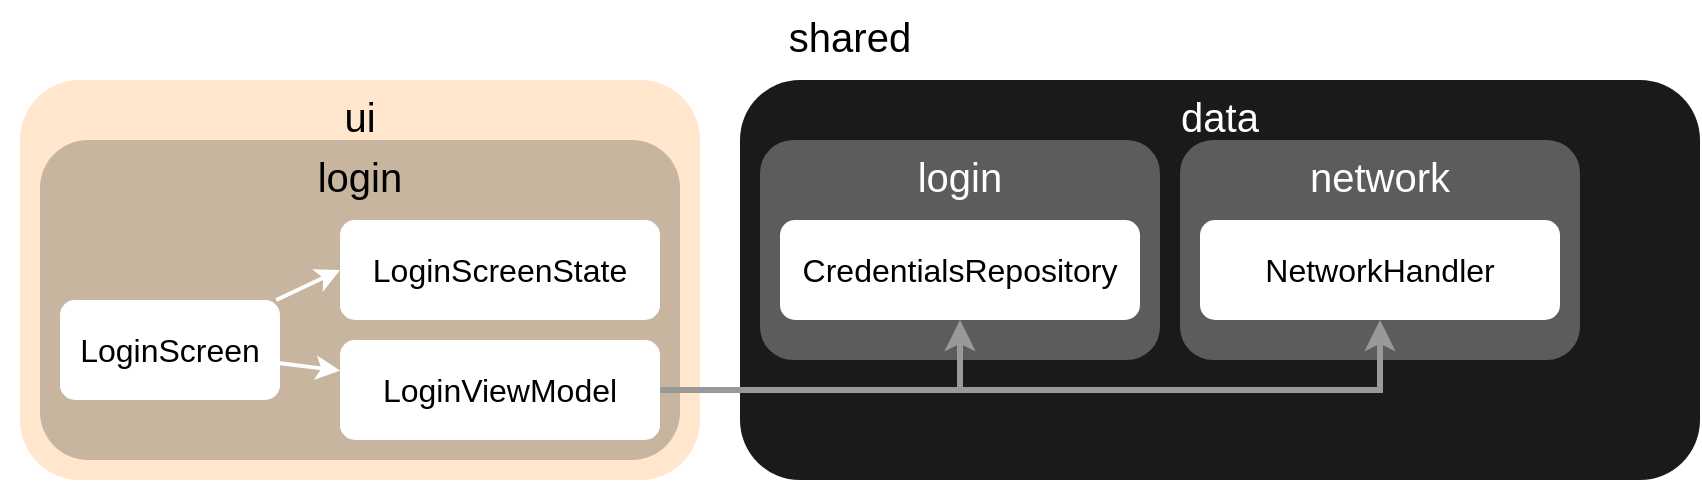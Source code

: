 <mxfile version="26.2.2">
  <diagram name="Page-1" id="wZWTWC_oi58wXO6Q7SoA">
    <mxGraphModel dx="974" dy="766" grid="1" gridSize="10" guides="1" tooltips="1" connect="1" arrows="1" fold="1" page="1" pageScale="1" pageWidth="850" pageHeight="1100" math="0" shadow="0">
      <root>
        <mxCell id="0" />
        <mxCell id="1" parent="0" />
        <mxCell id="rLAmLkRoCdx77GBeq14d-7" value="shared" style="rounded=1;whiteSpace=wrap;html=1;fontSize=20;strokeColor=none;fillColor=#FFFFFF;verticalAlign=top;" parent="1" vertex="1">
          <mxGeometry y="240" width="850" height="250" as="geometry" />
        </mxCell>
        <mxCell id="rLAmLkRoCdx77GBeq14d-9" value="data" style="rounded=1;whiteSpace=wrap;html=1;fontSize=20;verticalAlign=top;fillColor=#1A1A1A;fontColor=#FFFFFF;strokeColor=none;" parent="1" vertex="1">
          <mxGeometry x="370" y="280" width="480" height="200" as="geometry" />
        </mxCell>
        <mxCell id="rLAmLkRoCdx77GBeq14d-21" value="login" style="rounded=1;whiteSpace=wrap;html=1;fontSize=20;verticalAlign=top;fillColor=#5C5C5C;fontColor=#FFFFFF;strokeColor=none;" parent="1" vertex="1">
          <mxGeometry x="380" y="310" width="200" height="110" as="geometry" />
        </mxCell>
        <mxCell id="rLAmLkRoCdx77GBeq14d-22" value="network" style="rounded=1;whiteSpace=wrap;html=1;fontSize=20;verticalAlign=top;fillColor=#5C5C5C;fontColor=#FFFFFF;strokeColor=none;" parent="1" vertex="1">
          <mxGeometry x="590" y="310" width="200" height="110" as="geometry" />
        </mxCell>
        <mxCell id="rLAmLkRoCdx77GBeq14d-5" value="ui" style="rounded=1;whiteSpace=wrap;html=1;fontSize=20;verticalAlign=top;fillColor=#ffe6cc;strokeColor=none;" parent="1" vertex="1">
          <mxGeometry x="10" y="280" width="340" height="200" as="geometry" />
        </mxCell>
        <mxCell id="rLAmLkRoCdx77GBeq14d-13" value="login" style="rounded=1;whiteSpace=wrap;html=1;fontSize=20;verticalAlign=top;fillColor=#C7B59F;strokeColor=none;" parent="1" vertex="1">
          <mxGeometry x="20" y="310" width="320" height="160" as="geometry" />
        </mxCell>
        <mxCell id="rLAmLkRoCdx77GBeq14d-17" style="rounded=0;orthogonalLoop=1;jettySize=auto;html=1;entryX=0;entryY=0.5;entryDx=0;entryDy=0;strokeColor=#FFFFFF;strokeWidth=2;" parent="1" source="rLAmLkRoCdx77GBeq14d-14" target="rLAmLkRoCdx77GBeq14d-15" edge="1">
          <mxGeometry relative="1" as="geometry" />
        </mxCell>
        <mxCell id="rLAmLkRoCdx77GBeq14d-18" style="rounded=0;orthogonalLoop=1;jettySize=auto;html=1;strokeColor=#FFFFFF;strokeWidth=2;" parent="1" source="rLAmLkRoCdx77GBeq14d-14" target="rLAmLkRoCdx77GBeq14d-16" edge="1">
          <mxGeometry relative="1" as="geometry" />
        </mxCell>
        <mxCell id="rLAmLkRoCdx77GBeq14d-14" value="LoginScreen" style="rounded=1;whiteSpace=wrap;html=1;fontSize=16;strokeColor=none;" parent="1" vertex="1">
          <mxGeometry x="30" y="390" width="110" height="50" as="geometry" />
        </mxCell>
        <mxCell id="rLAmLkRoCdx77GBeq14d-15" value="LoginScreenState" style="rounded=1;whiteSpace=wrap;html=1;fontSize=16;strokeColor=none;" parent="1" vertex="1">
          <mxGeometry x="170" y="350" width="160" height="50" as="geometry" />
        </mxCell>
        <mxCell id="rLAmLkRoCdx77GBeq14d-23" style="edgeStyle=orthogonalEdgeStyle;rounded=0;orthogonalLoop=1;jettySize=auto;html=1;entryX=0.5;entryY=1;entryDx=0;entryDy=0;strokeWidth=3;strokeColor=#999999;" parent="1" source="rLAmLkRoCdx77GBeq14d-16" target="rLAmLkRoCdx77GBeq14d-19" edge="1">
          <mxGeometry relative="1" as="geometry" />
        </mxCell>
        <mxCell id="rLAmLkRoCdx77GBeq14d-24" style="edgeStyle=orthogonalEdgeStyle;rounded=0;orthogonalLoop=1;jettySize=auto;html=1;entryX=0.5;entryY=1;entryDx=0;entryDy=0;strokeWidth=3;strokeColor=#999999;" parent="1" source="rLAmLkRoCdx77GBeq14d-16" target="rLAmLkRoCdx77GBeq14d-20" edge="1">
          <mxGeometry relative="1" as="geometry" />
        </mxCell>
        <mxCell id="rLAmLkRoCdx77GBeq14d-16" value="LoginViewModel" style="rounded=1;whiteSpace=wrap;html=1;fontSize=16;strokeColor=none;" parent="1" vertex="1">
          <mxGeometry x="170" y="410" width="160" height="50" as="geometry" />
        </mxCell>
        <mxCell id="rLAmLkRoCdx77GBeq14d-19" value="CredentialsRepository" style="rounded=1;whiteSpace=wrap;html=1;fontSize=16;strokeColor=none;" parent="1" vertex="1">
          <mxGeometry x="390" y="350" width="180" height="50" as="geometry" />
        </mxCell>
        <mxCell id="rLAmLkRoCdx77GBeq14d-20" value="NetworkHandler" style="rounded=1;whiteSpace=wrap;html=1;fontSize=16;strokeColor=none;" parent="1" vertex="1">
          <mxGeometry x="600" y="350" width="180" height="50" as="geometry" />
        </mxCell>
      </root>
    </mxGraphModel>
  </diagram>
</mxfile>
